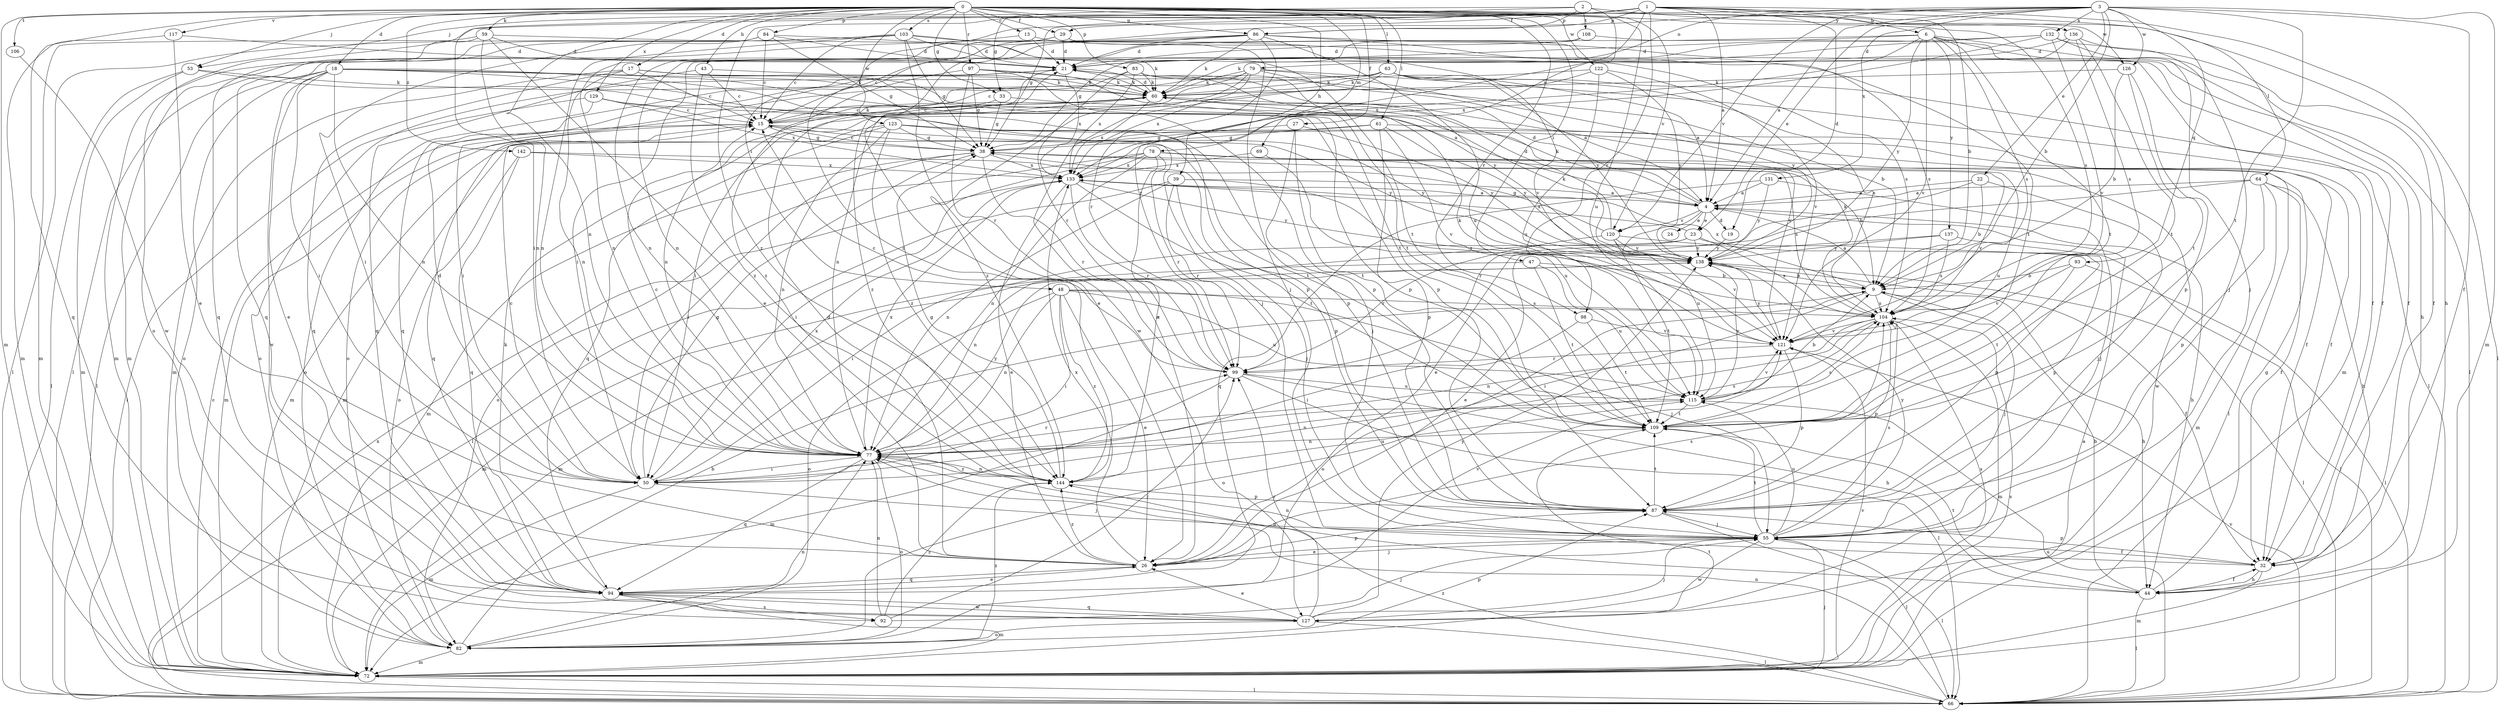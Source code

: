 strict digraph  {
0;
1;
2;
3;
4;
6;
9;
13;
15;
17;
18;
19;
21;
22;
23;
24;
26;
27;
29;
32;
33;
38;
39;
43;
44;
47;
48;
50;
53;
55;
59;
60;
61;
63;
64;
66;
69;
72;
77;
78;
79;
82;
83;
84;
86;
87;
92;
93;
94;
97;
98;
99;
103;
104;
106;
108;
109;
115;
117;
120;
121;
122;
123;
126;
127;
129;
131;
132;
133;
136;
137;
138;
142;
144;
0 -> 13  [label=c];
0 -> 17  [label=d];
0 -> 18  [label=d];
0 -> 27  [label=f];
0 -> 29  [label=f];
0 -> 33  [label=g];
0 -> 39  [label=h];
0 -> 43  [label=h];
0 -> 44  [label=h];
0 -> 47  [label=i];
0 -> 53  [label=j];
0 -> 59  [label=k];
0 -> 61  [label=l];
0 -> 63  [label=l];
0 -> 69  [label=m];
0 -> 72  [label=m];
0 -> 77  [label=n];
0 -> 83  [label=p];
0 -> 84  [label=p];
0 -> 86  [label=p];
0 -> 97  [label=r];
0 -> 98  [label=r];
0 -> 103  [label=s];
0 -> 104  [label=s];
0 -> 106  [label=t];
0 -> 115  [label=u];
0 -> 117  [label=v];
0 -> 120  [label=v];
0 -> 122  [label=w];
0 -> 123  [label=w];
0 -> 126  [label=w];
0 -> 129  [label=x];
0 -> 142  [label=z];
1 -> 4  [label=a];
1 -> 6  [label=b];
1 -> 9  [label=b];
1 -> 19  [label=d];
1 -> 29  [label=f];
1 -> 48  [label=i];
1 -> 50  [label=i];
1 -> 53  [label=j];
1 -> 64  [label=l];
1 -> 66  [label=l];
1 -> 86  [label=p];
1 -> 92  [label=q];
1 -> 98  [label=r];
1 -> 99  [label=r];
1 -> 144  [label=z];
2 -> 33  [label=g];
2 -> 38  [label=g];
2 -> 78  [label=o];
2 -> 86  [label=p];
2 -> 108  [label=t];
2 -> 136  [label=y];
3 -> 4  [label=a];
3 -> 9  [label=b];
3 -> 22  [label=e];
3 -> 23  [label=e];
3 -> 32  [label=f];
3 -> 72  [label=m];
3 -> 79  [label=o];
3 -> 82  [label=o];
3 -> 93  [label=q];
3 -> 109  [label=t];
3 -> 120  [label=v];
3 -> 126  [label=w];
3 -> 131  [label=x];
3 -> 132  [label=x];
3 -> 144  [label=z];
4 -> 19  [label=d];
4 -> 21  [label=d];
4 -> 23  [label=e];
4 -> 24  [label=e];
4 -> 44  [label=h];
4 -> 60  [label=k];
4 -> 115  [label=u];
4 -> 120  [label=v];
6 -> 21  [label=d];
6 -> 32  [label=f];
6 -> 66  [label=l];
6 -> 77  [label=n];
6 -> 104  [label=s];
6 -> 109  [label=t];
6 -> 121  [label=v];
6 -> 133  [label=x];
6 -> 137  [label=y];
6 -> 138  [label=y];
9 -> 4  [label=a];
9 -> 44  [label=h];
9 -> 50  [label=i];
9 -> 55  [label=j];
9 -> 82  [label=o];
9 -> 104  [label=s];
9 -> 133  [label=x];
13 -> 21  [label=d];
13 -> 66  [label=l];
13 -> 104  [label=s];
15 -> 38  [label=g];
15 -> 60  [label=k];
15 -> 72  [label=m];
15 -> 94  [label=q];
15 -> 109  [label=t];
15 -> 138  [label=y];
17 -> 15  [label=c];
17 -> 60  [label=k];
17 -> 72  [label=m];
17 -> 77  [label=n];
17 -> 87  [label=p];
17 -> 94  [label=q];
17 -> 138  [label=y];
18 -> 4  [label=a];
18 -> 26  [label=e];
18 -> 50  [label=i];
18 -> 55  [label=j];
18 -> 60  [label=k];
18 -> 66  [label=l];
18 -> 77  [label=n];
18 -> 82  [label=o];
18 -> 87  [label=p];
18 -> 127  [label=w];
19 -> 138  [label=y];
21 -> 60  [label=k];
21 -> 77  [label=n];
21 -> 94  [label=q];
21 -> 133  [label=x];
22 -> 4  [label=a];
22 -> 9  [label=b];
22 -> 55  [label=j];
22 -> 99  [label=r];
23 -> 50  [label=i];
23 -> 77  [label=n];
23 -> 87  [label=p];
23 -> 104  [label=s];
23 -> 133  [label=x];
23 -> 138  [label=y];
26 -> 21  [label=d];
26 -> 55  [label=j];
26 -> 87  [label=p];
26 -> 94  [label=q];
26 -> 104  [label=s];
26 -> 133  [label=x];
26 -> 144  [label=z];
27 -> 38  [label=g];
27 -> 55  [label=j];
27 -> 109  [label=t];
27 -> 138  [label=y];
29 -> 21  [label=d];
29 -> 32  [label=f];
29 -> 55  [label=j];
29 -> 77  [label=n];
29 -> 94  [label=q];
32 -> 44  [label=h];
32 -> 72  [label=m];
32 -> 77  [label=n];
32 -> 87  [label=p];
33 -> 15  [label=c];
33 -> 38  [label=g];
33 -> 121  [label=v];
38 -> 15  [label=c];
38 -> 50  [label=i];
38 -> 72  [label=m];
38 -> 99  [label=r];
38 -> 104  [label=s];
38 -> 133  [label=x];
39 -> 4  [label=a];
39 -> 55  [label=j];
39 -> 66  [label=l];
39 -> 77  [label=n];
39 -> 99  [label=r];
39 -> 104  [label=s];
43 -> 15  [label=c];
43 -> 60  [label=k];
43 -> 94  [label=q];
43 -> 144  [label=z];
44 -> 9  [label=b];
44 -> 32  [label=f];
44 -> 38  [label=g];
44 -> 66  [label=l];
44 -> 77  [label=n];
44 -> 109  [label=t];
47 -> 9  [label=b];
47 -> 72  [label=m];
47 -> 109  [label=t];
47 -> 115  [label=u];
48 -> 26  [label=e];
48 -> 50  [label=i];
48 -> 55  [label=j];
48 -> 77  [label=n];
48 -> 82  [label=o];
48 -> 104  [label=s];
48 -> 115  [label=u];
48 -> 144  [label=z];
50 -> 15  [label=c];
50 -> 21  [label=d];
50 -> 38  [label=g];
50 -> 55  [label=j];
50 -> 72  [label=m];
50 -> 99  [label=r];
50 -> 133  [label=x];
53 -> 60  [label=k];
53 -> 66  [label=l];
53 -> 72  [label=m];
53 -> 87  [label=p];
55 -> 26  [label=e];
55 -> 32  [label=f];
55 -> 66  [label=l];
55 -> 104  [label=s];
55 -> 109  [label=t];
55 -> 115  [label=u];
55 -> 127  [label=w];
55 -> 138  [label=y];
59 -> 21  [label=d];
59 -> 26  [label=e];
59 -> 72  [label=m];
59 -> 77  [label=n];
59 -> 94  [label=q];
59 -> 121  [label=v];
60 -> 15  [label=c];
60 -> 21  [label=d];
60 -> 133  [label=x];
60 -> 144  [label=z];
61 -> 32  [label=f];
61 -> 38  [label=g];
61 -> 72  [label=m];
61 -> 87  [label=p];
61 -> 121  [label=v];
61 -> 138  [label=y];
63 -> 4  [label=a];
63 -> 15  [label=c];
63 -> 26  [label=e];
63 -> 60  [label=k];
63 -> 66  [label=l];
63 -> 82  [label=o];
63 -> 104  [label=s];
63 -> 138  [label=y];
64 -> 4  [label=a];
64 -> 26  [label=e];
64 -> 32  [label=f];
64 -> 44  [label=h];
64 -> 72  [label=m];
64 -> 87  [label=p];
66 -> 77  [label=n];
66 -> 115  [label=u];
66 -> 121  [label=v];
66 -> 133  [label=x];
66 -> 144  [label=z];
69 -> 115  [label=u];
69 -> 133  [label=x];
72 -> 4  [label=a];
72 -> 15  [label=c];
72 -> 55  [label=j];
72 -> 66  [label=l];
72 -> 104  [label=s];
72 -> 109  [label=t];
72 -> 121  [label=v];
77 -> 15  [label=c];
77 -> 50  [label=i];
77 -> 82  [label=o];
77 -> 94  [label=q];
77 -> 104  [label=s];
77 -> 133  [label=x];
77 -> 138  [label=y];
77 -> 144  [label=z];
78 -> 9  [label=b];
78 -> 50  [label=i];
78 -> 77  [label=n];
78 -> 82  [label=o];
78 -> 99  [label=r];
78 -> 115  [label=u];
78 -> 121  [label=v];
78 -> 127  [label=w];
78 -> 133  [label=x];
78 -> 144  [label=z];
79 -> 4  [label=a];
79 -> 50  [label=i];
79 -> 60  [label=k];
79 -> 72  [label=m];
79 -> 82  [label=o];
79 -> 133  [label=x];
79 -> 138  [label=y];
79 -> 144  [label=z];
82 -> 9  [label=b];
82 -> 72  [label=m];
82 -> 77  [label=n];
82 -> 87  [label=p];
82 -> 144  [label=z];
83 -> 9  [label=b];
83 -> 50  [label=i];
83 -> 60  [label=k];
83 -> 99  [label=r];
83 -> 109  [label=t];
83 -> 133  [label=x];
84 -> 15  [label=c];
84 -> 21  [label=d];
84 -> 38  [label=g];
84 -> 50  [label=i];
84 -> 60  [label=k];
84 -> 72  [label=m];
86 -> 15  [label=c];
86 -> 21  [label=d];
86 -> 26  [label=e];
86 -> 32  [label=f];
86 -> 60  [label=k];
86 -> 77  [label=n];
86 -> 99  [label=r];
86 -> 109  [label=t];
86 -> 115  [label=u];
87 -> 55  [label=j];
87 -> 66  [label=l];
87 -> 109  [label=t];
92 -> 55  [label=j];
92 -> 77  [label=n];
92 -> 99  [label=r];
92 -> 144  [label=z];
93 -> 9  [label=b];
93 -> 66  [label=l];
93 -> 109  [label=t];
93 -> 121  [label=v];
94 -> 26  [label=e];
94 -> 60  [label=k];
94 -> 72  [label=m];
94 -> 121  [label=v];
94 -> 127  [label=w];
94 -> 92  [label=s];
97 -> 38  [label=g];
97 -> 60  [label=k];
97 -> 87  [label=p];
97 -> 99  [label=r];
97 -> 109  [label=t];
97 -> 144  [label=z];
98 -> 50  [label=i];
98 -> 109  [label=t];
98 -> 121  [label=v];
99 -> 15  [label=c];
99 -> 44  [label=h];
99 -> 66  [label=l];
99 -> 72  [label=m];
99 -> 115  [label=u];
103 -> 15  [label=c];
103 -> 21  [label=d];
103 -> 38  [label=g];
103 -> 66  [label=l];
103 -> 72  [label=m];
103 -> 77  [label=n];
103 -> 104  [label=s];
103 -> 109  [label=t];
103 -> 127  [label=w];
104 -> 60  [label=k];
104 -> 72  [label=m];
104 -> 77  [label=n];
104 -> 82  [label=o];
104 -> 87  [label=p];
104 -> 121  [label=v];
106 -> 127  [label=w];
108 -> 21  [label=d];
108 -> 38  [label=g];
108 -> 44  [label=h];
109 -> 77  [label=n];
109 -> 104  [label=s];
115 -> 9  [label=b];
115 -> 77  [label=n];
115 -> 109  [label=t];
115 -> 121  [label=v];
115 -> 138  [label=y];
117 -> 21  [label=d];
117 -> 26  [label=e];
117 -> 72  [label=m];
120 -> 21  [label=d];
120 -> 38  [label=g];
120 -> 87  [label=p];
120 -> 99  [label=r];
120 -> 109  [label=t];
120 -> 121  [label=v];
120 -> 138  [label=y];
121 -> 60  [label=k];
121 -> 87  [label=p];
121 -> 99  [label=r];
121 -> 138  [label=y];
122 -> 60  [label=k];
122 -> 77  [label=n];
122 -> 115  [label=u];
122 -> 121  [label=v];
122 -> 138  [label=y];
123 -> 32  [label=f];
123 -> 38  [label=g];
123 -> 66  [label=l];
123 -> 72  [label=m];
123 -> 77  [label=n];
123 -> 94  [label=q];
123 -> 138  [label=y];
123 -> 144  [label=z];
126 -> 9  [label=b];
126 -> 60  [label=k];
126 -> 87  [label=p];
126 -> 109  [label=t];
127 -> 26  [label=e];
127 -> 55  [label=j];
127 -> 66  [label=l];
127 -> 82  [label=o];
127 -> 94  [label=q];
127 -> 99  [label=r];
127 -> 104  [label=s];
127 -> 138  [label=y];
129 -> 15  [label=c];
129 -> 66  [label=l];
129 -> 82  [label=o];
129 -> 87  [label=p];
129 -> 133  [label=x];
131 -> 4  [label=a];
131 -> 55  [label=j];
131 -> 94  [label=q];
131 -> 138  [label=y];
132 -> 21  [label=d];
132 -> 32  [label=f];
132 -> 50  [label=i];
132 -> 55  [label=j];
132 -> 121  [label=v];
132 -> 133  [label=x];
133 -> 4  [label=a];
133 -> 26  [label=e];
133 -> 99  [label=r];
133 -> 109  [label=t];
133 -> 138  [label=y];
136 -> 21  [label=d];
136 -> 55  [label=j];
136 -> 60  [label=k];
136 -> 104  [label=s];
136 -> 109  [label=t];
137 -> 26  [label=e];
137 -> 66  [label=l];
137 -> 104  [label=s];
137 -> 138  [label=y];
138 -> 9  [label=b];
138 -> 32  [label=f];
138 -> 60  [label=k];
138 -> 66  [label=l];
138 -> 72  [label=m];
142 -> 82  [label=o];
142 -> 87  [label=p];
142 -> 94  [label=q];
142 -> 133  [label=x];
144 -> 38  [label=g];
144 -> 77  [label=n];
144 -> 87  [label=p];
144 -> 115  [label=u];
}
